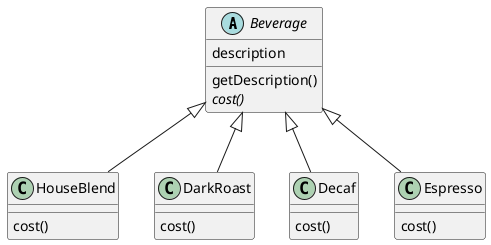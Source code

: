 @startuml

abstract class Beverage {
	description
	getDescription()
	{abstract} cost()


}

class HouseBlend {
	cost()
}

class DarkRoast {
	cost()
}

class Decaf {
	cost()
}

class Espresso {
	cost()
}


Beverage <|-- HouseBlend
Beverage <|-- DarkRoast
Beverage <|-- Decaf
Beverage <|-- Espresso

@enduml

